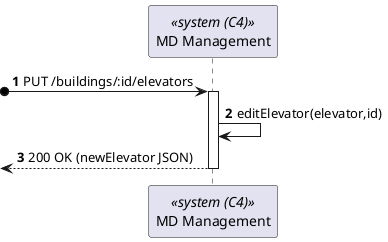 @startuml process-view
autonumber

participant SYS as "MD Management" <<system (C4)>>


?o-> SYS : PUT /buildings/:id/elevators
activate SYS

SYS -> SYS : editElevator(elevator,id)
<-- SYS : 200 OK (newElevator JSON)
deactivate SYS

@enduml
